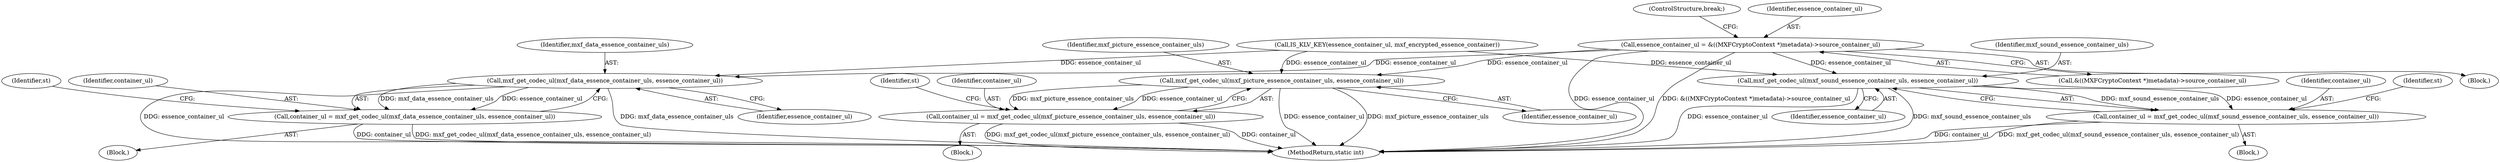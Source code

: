 digraph "0_FFmpeg_bab0716c7f4793ec42e05a5aa7e80d82a0dd4e75@pointer" {
"1001023" [label="(Call,essence_container_ul = &((MXFCryptoContext *)metadata)->source_container_ul)"];
"1001203" [label="(Call,mxf_get_codec_ul(mxf_picture_essence_container_uls, essence_container_ul))"];
"1001201" [label="(Call,container_ul = mxf_get_codec_ul(mxf_picture_essence_container_uls, essence_container_ul))"];
"1001588" [label="(Call,mxf_get_codec_ul(mxf_sound_essence_container_uls, essence_container_ul))"];
"1001586" [label="(Call,container_ul = mxf_get_codec_ul(mxf_sound_essence_container_uls, essence_container_ul))"];
"1001843" [label="(Call,mxf_get_codec_ul(mxf_data_essence_container_uls, essence_container_ul))"];
"1001841" [label="(Call,container_ul = mxf_get_codec_ul(mxf_data_essence_container_uls, essence_container_ul))"];
"1001205" [label="(Identifier,essence_container_ul)"];
"1001031" [label="(ControlStructure,break;)"];
"1001023" [label="(Call,essence_container_ul = &((MXFCryptoContext *)metadata)->source_container_ul)"];
"1001850" [label="(Identifier,st)"];
"1001587" [label="(Identifier,container_ul)"];
"1001586" [label="(Call,container_ul = mxf_get_codec_ul(mxf_sound_essence_container_uls, essence_container_ul))"];
"1001588" [label="(Call,mxf_get_codec_ul(mxf_sound_essence_container_uls, essence_container_ul))"];
"1001194" [label="(Block,)"];
"1001590" [label="(Identifier,essence_container_ul)"];
"1001841" [label="(Call,container_ul = mxf_get_codec_ul(mxf_data_essence_container_uls, essence_container_ul))"];
"1001201" [label="(Call,container_ul = mxf_get_codec_ul(mxf_picture_essence_container_uls, essence_container_ul))"];
"1001204" [label="(Identifier,mxf_picture_essence_container_uls)"];
"1001589" [label="(Identifier,mxf_sound_essence_container_uls)"];
"1001596" [label="(Identifier,st)"];
"1001203" [label="(Call,mxf_get_codec_ul(mxf_picture_essence_container_uls, essence_container_ul))"];
"1001844" [label="(Identifier,mxf_data_essence_container_uls)"];
"1001843" [label="(Call,mxf_get_codec_ul(mxf_data_essence_container_uls, essence_container_ul))"];
"1001210" [label="(Identifier,st)"];
"1001842" [label="(Identifier,container_ul)"];
"1001839" [label="(Block,)"];
"1000986" [label="(Call,IS_KLV_KEY(essence_container_ul, mxf_encrypted_essence_container))"];
"1001989" [label="(MethodReturn,static int)"];
"1001202" [label="(Identifier,container_ul)"];
"1001024" [label="(Identifier,essence_container_ul)"];
"1001845" [label="(Identifier,essence_container_ul)"];
"1001585" [label="(Block,)"];
"1001025" [label="(Call,&((MXFCryptoContext *)metadata)->source_container_ul)"];
"1001022" [label="(Block,)"];
"1001023" -> "1001022"  [label="AST: "];
"1001023" -> "1001025"  [label="CFG: "];
"1001024" -> "1001023"  [label="AST: "];
"1001025" -> "1001023"  [label="AST: "];
"1001031" -> "1001023"  [label="CFG: "];
"1001023" -> "1001989"  [label="DDG: essence_container_ul"];
"1001023" -> "1001989"  [label="DDG: &((MXFCryptoContext *)metadata)->source_container_ul"];
"1001023" -> "1001203"  [label="DDG: essence_container_ul"];
"1001023" -> "1001588"  [label="DDG: essence_container_ul"];
"1001023" -> "1001843"  [label="DDG: essence_container_ul"];
"1001203" -> "1001201"  [label="AST: "];
"1001203" -> "1001205"  [label="CFG: "];
"1001204" -> "1001203"  [label="AST: "];
"1001205" -> "1001203"  [label="AST: "];
"1001201" -> "1001203"  [label="CFG: "];
"1001203" -> "1001989"  [label="DDG: essence_container_ul"];
"1001203" -> "1001989"  [label="DDG: mxf_picture_essence_container_uls"];
"1001203" -> "1001201"  [label="DDG: mxf_picture_essence_container_uls"];
"1001203" -> "1001201"  [label="DDG: essence_container_ul"];
"1000986" -> "1001203"  [label="DDG: essence_container_ul"];
"1001201" -> "1001194"  [label="AST: "];
"1001202" -> "1001201"  [label="AST: "];
"1001210" -> "1001201"  [label="CFG: "];
"1001201" -> "1001989"  [label="DDG: container_ul"];
"1001201" -> "1001989"  [label="DDG: mxf_get_codec_ul(mxf_picture_essence_container_uls, essence_container_ul)"];
"1001588" -> "1001586"  [label="AST: "];
"1001588" -> "1001590"  [label="CFG: "];
"1001589" -> "1001588"  [label="AST: "];
"1001590" -> "1001588"  [label="AST: "];
"1001586" -> "1001588"  [label="CFG: "];
"1001588" -> "1001989"  [label="DDG: mxf_sound_essence_container_uls"];
"1001588" -> "1001989"  [label="DDG: essence_container_ul"];
"1001588" -> "1001586"  [label="DDG: mxf_sound_essence_container_uls"];
"1001588" -> "1001586"  [label="DDG: essence_container_ul"];
"1000986" -> "1001588"  [label="DDG: essence_container_ul"];
"1001586" -> "1001585"  [label="AST: "];
"1001587" -> "1001586"  [label="AST: "];
"1001596" -> "1001586"  [label="CFG: "];
"1001586" -> "1001989"  [label="DDG: container_ul"];
"1001586" -> "1001989"  [label="DDG: mxf_get_codec_ul(mxf_sound_essence_container_uls, essence_container_ul)"];
"1001843" -> "1001841"  [label="AST: "];
"1001843" -> "1001845"  [label="CFG: "];
"1001844" -> "1001843"  [label="AST: "];
"1001845" -> "1001843"  [label="AST: "];
"1001841" -> "1001843"  [label="CFG: "];
"1001843" -> "1001989"  [label="DDG: essence_container_ul"];
"1001843" -> "1001989"  [label="DDG: mxf_data_essence_container_uls"];
"1001843" -> "1001841"  [label="DDG: mxf_data_essence_container_uls"];
"1001843" -> "1001841"  [label="DDG: essence_container_ul"];
"1000986" -> "1001843"  [label="DDG: essence_container_ul"];
"1001841" -> "1001839"  [label="AST: "];
"1001842" -> "1001841"  [label="AST: "];
"1001850" -> "1001841"  [label="CFG: "];
"1001841" -> "1001989"  [label="DDG: mxf_get_codec_ul(mxf_data_essence_container_uls, essence_container_ul)"];
"1001841" -> "1001989"  [label="DDG: container_ul"];
}
